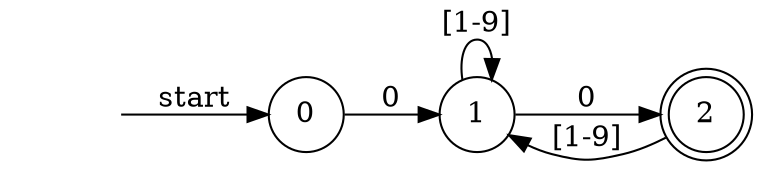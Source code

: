 digraph finite_state_machine {
  rankdir=LR;

  node [shape = circle] 0;
  node [shape = circle] 1;
  node [shape = doublecircle]; 2;
  node [shape = plaintext, label = ""]; start;

  start -> 0 [ label = "start"];
  0 -> 1 [ label = "0" ];
  1 -> 1 [ label = "[1-9]" ];
  1 -> 2 [ label = "0" ];
  2 -> 1 [ label = "[1-9]" ];
}